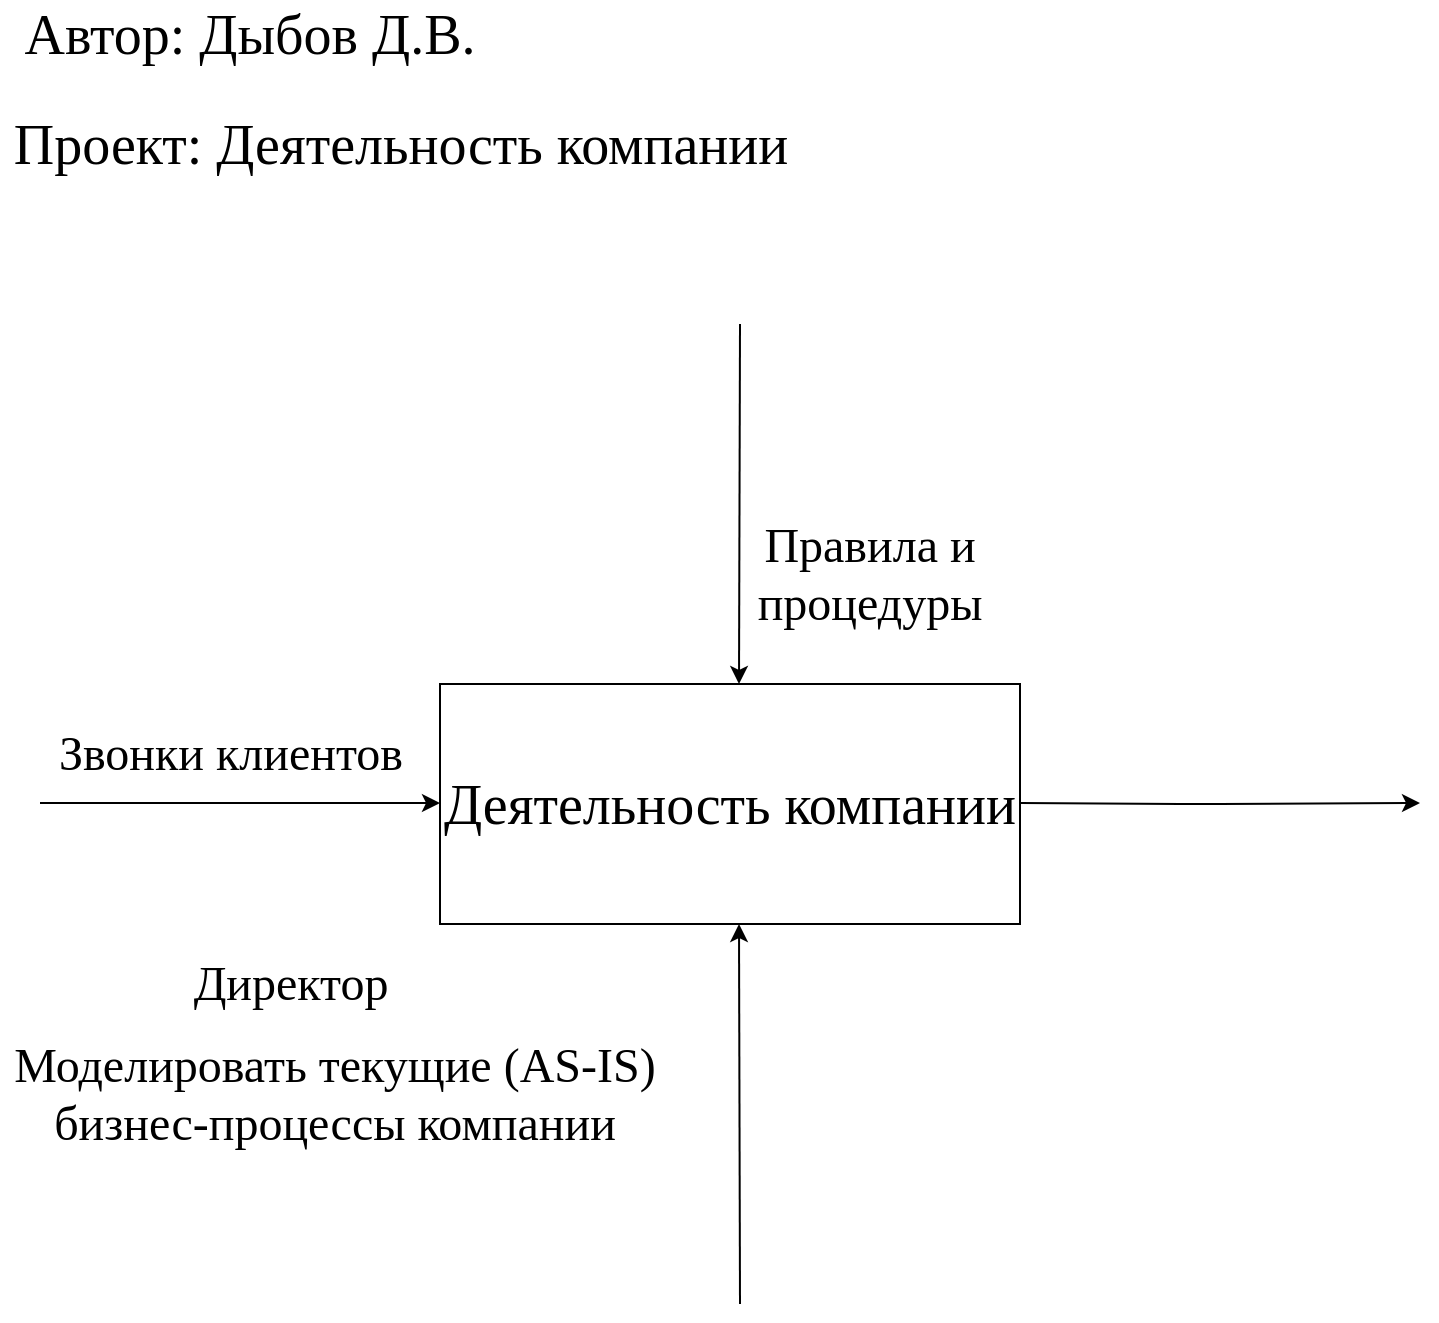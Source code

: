<mxfile version="15.5.9" type="github">
  <diagram id="HJL4gtccgw9ECOeoA37o" name="Page-1">
    <mxGraphModel dx="654" dy="952" grid="1" gridSize="10" guides="1" tooltips="1" connect="1" arrows="1" fold="1" page="1" pageScale="1" pageWidth="827" pageHeight="1169" math="0" shadow="0">
      <root>
        <mxCell id="0" />
        <mxCell id="1" parent="0" />
        <mxCell id="zwlfHStFDQA1q4JiYd55-5" value="Деятельность компании" style="rounded=0;whiteSpace=wrap;html=1;fontFamily=Times New Roman;fontSize=28;" parent="1" vertex="1">
          <mxGeometry x="240" y="420" width="290" height="120" as="geometry" />
        </mxCell>
        <mxCell id="zwlfHStFDQA1q4JiYd55-6" value="" style="endArrow=classic;html=1;" parent="1" edge="1">
          <mxGeometry width="50" height="50" relative="1" as="geometry">
            <mxPoint x="390" y="240" as="sourcePoint" />
            <mxPoint x="389.5" y="420" as="targetPoint" />
          </mxGeometry>
        </mxCell>
        <mxCell id="zwlfHStFDQA1q4JiYd55-7" value="" style="endArrow=classic;html=1;" parent="1" edge="1">
          <mxGeometry width="50" height="50" relative="1" as="geometry">
            <mxPoint x="40" y="479.5" as="sourcePoint" />
            <mxPoint x="240" y="479.5" as="targetPoint" />
          </mxGeometry>
        </mxCell>
        <mxCell id="zwlfHStFDQA1q4JiYd55-8" value="" style="endArrow=classic;html=1;" parent="1" edge="1">
          <mxGeometry width="50" height="50" relative="1" as="geometry">
            <mxPoint x="530" y="479.5" as="sourcePoint" />
            <mxPoint x="730" y="479.5" as="targetPoint" />
            <Array as="points">
              <mxPoint x="620" y="480" />
            </Array>
          </mxGeometry>
        </mxCell>
        <mxCell id="zwlfHStFDQA1q4JiYd55-9" value="" style="endArrow=classic;html=1;" parent="1" edge="1">
          <mxGeometry width="50" height="50" relative="1" as="geometry">
            <mxPoint x="390" y="730" as="sourcePoint" />
            <mxPoint x="389.5" y="540" as="targetPoint" />
          </mxGeometry>
        </mxCell>
        <mxCell id="p-8zRFwqx9bhIr6z1Y6U-1" value="Автор: Дыбов Д.В." style="text;html=1;strokeColor=none;fillColor=none;align=center;verticalAlign=middle;whiteSpace=wrap;rounded=0;fontFamily=Times New Roman;fontSize=28;" vertex="1" parent="1">
          <mxGeometry x="20" y="80" width="250" height="30" as="geometry" />
        </mxCell>
        <mxCell id="p-8zRFwqx9bhIr6z1Y6U-2" value="Проект: Деятельность компании" style="text;html=1;align=center;verticalAlign=middle;resizable=0;points=[];autosize=1;strokeColor=none;fillColor=none;fontSize=28;fontFamily=Times New Roman;" vertex="1" parent="1">
          <mxGeometry x="20" y="130" width="400" height="40" as="geometry" />
        </mxCell>
        <mxCell id="p-8zRFwqx9bhIr6z1Y6U-3" value="Звонки клиентов" style="text;html=1;align=center;verticalAlign=middle;resizable=0;points=[];autosize=1;strokeColor=none;fillColor=none;fontSize=24;fontFamily=Times New Roman;" vertex="1" parent="1">
          <mxGeometry x="40" y="440" width="190" height="30" as="geometry" />
        </mxCell>
        <mxCell id="p-8zRFwqx9bhIr6z1Y6U-4" value="Директор" style="text;html=1;align=center;verticalAlign=middle;resizable=0;points=[];autosize=1;strokeColor=none;fillColor=none;fontSize=24;fontFamily=Times New Roman;" vertex="1" parent="1">
          <mxGeometry x="110" y="555" width="110" height="30" as="geometry" />
        </mxCell>
        <mxCell id="p-8zRFwqx9bhIr6z1Y6U-6" value="Моделировать текущие (AS-IS) бизнес-процессы компании" style="text;html=1;strokeColor=none;fillColor=none;align=center;verticalAlign=middle;whiteSpace=wrap;rounded=0;fontFamily=Times New Roman;fontSize=24;" vertex="1" parent="1">
          <mxGeometry x="20" y="610" width="335" height="30" as="geometry" />
        </mxCell>
        <mxCell id="p-8zRFwqx9bhIr6z1Y6U-7" value="Правила и процедуры" style="text;html=1;strokeColor=none;fillColor=none;align=center;verticalAlign=middle;whiteSpace=wrap;rounded=0;fontFamily=Times New Roman;fontSize=24;" vertex="1" parent="1">
          <mxGeometry x="420" y="350" width="70" height="30" as="geometry" />
        </mxCell>
      </root>
    </mxGraphModel>
  </diagram>
</mxfile>
